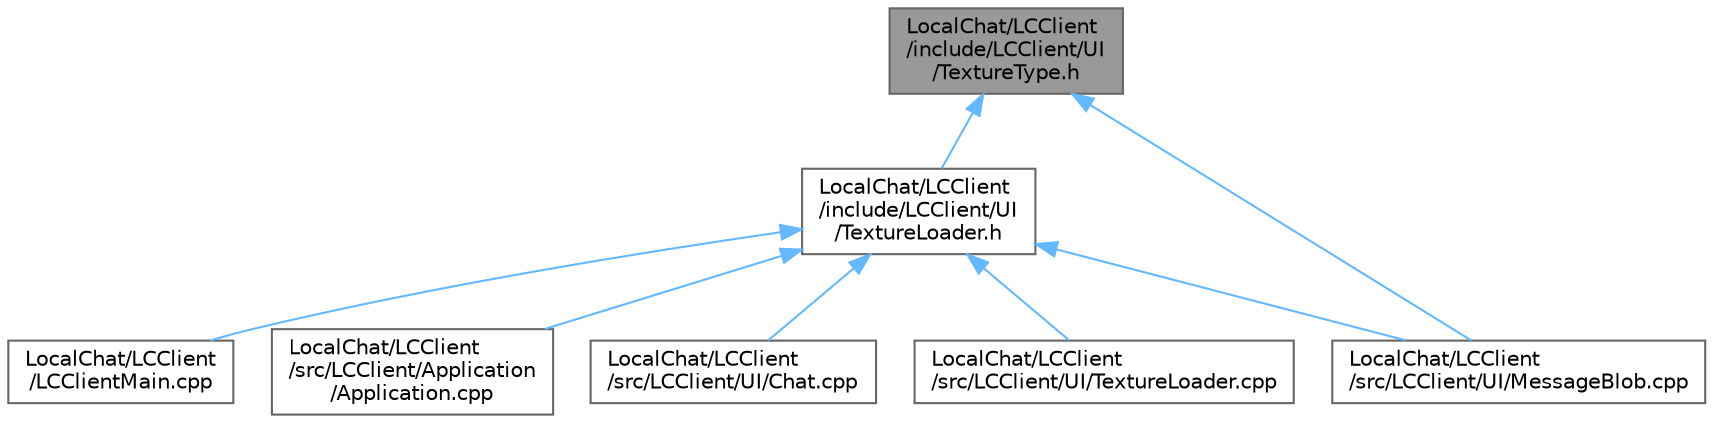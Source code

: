 digraph "LocalChat/LCClient/include/LCClient/UI/TextureType.h"
{
 // LATEX_PDF_SIZE
  bgcolor="transparent";
  edge [fontname=Helvetica,fontsize=10,labelfontname=Helvetica,labelfontsize=10];
  node [fontname=Helvetica,fontsize=10,shape=box,height=0.2,width=0.4];
  Node1 [label="LocalChat/LCClient\l/include/LCClient/UI\l/TextureType.h",height=0.2,width=0.4,color="gray40", fillcolor="grey60", style="filled", fontcolor="black",tooltip=" "];
  Node1 -> Node2 [dir="back",color="steelblue1",style="solid"];
  Node2 [label="LocalChat/LCClient\l/include/LCClient/UI\l/TextureLoader.h",height=0.2,width=0.4,color="grey40", fillcolor="white", style="filled",URL="$_texture_loader_8h.html",tooltip=" "];
  Node2 -> Node3 [dir="back",color="steelblue1",style="solid"];
  Node3 [label="LocalChat/LCClient\l/LCClientMain.cpp",height=0.2,width=0.4,color="grey40", fillcolor="white", style="filled",URL="$_l_c_client_main_8cpp.html",tooltip=" "];
  Node2 -> Node4 [dir="back",color="steelblue1",style="solid"];
  Node4 [label="LocalChat/LCClient\l/src/LCClient/Application\l/Application.cpp",height=0.2,width=0.4,color="grey40", fillcolor="white", style="filled",URL="$_application_8cpp.html",tooltip=" "];
  Node2 -> Node5 [dir="back",color="steelblue1",style="solid"];
  Node5 [label="LocalChat/LCClient\l/src/LCClient/UI/Chat.cpp",height=0.2,width=0.4,color="grey40", fillcolor="white", style="filled",URL="$_chat_8cpp.html",tooltip=" "];
  Node2 -> Node6 [dir="back",color="steelblue1",style="solid"];
  Node6 [label="LocalChat/LCClient\l/src/LCClient/UI/MessageBlob.cpp",height=0.2,width=0.4,color="grey40", fillcolor="white", style="filled",URL="$_message_blob_8cpp.html",tooltip=" "];
  Node2 -> Node7 [dir="back",color="steelblue1",style="solid"];
  Node7 [label="LocalChat/LCClient\l/src/LCClient/UI/TextureLoader.cpp",height=0.2,width=0.4,color="grey40", fillcolor="white", style="filled",URL="$_texture_loader_8cpp.html",tooltip=" "];
  Node1 -> Node6 [dir="back",color="steelblue1",style="solid"];
}
